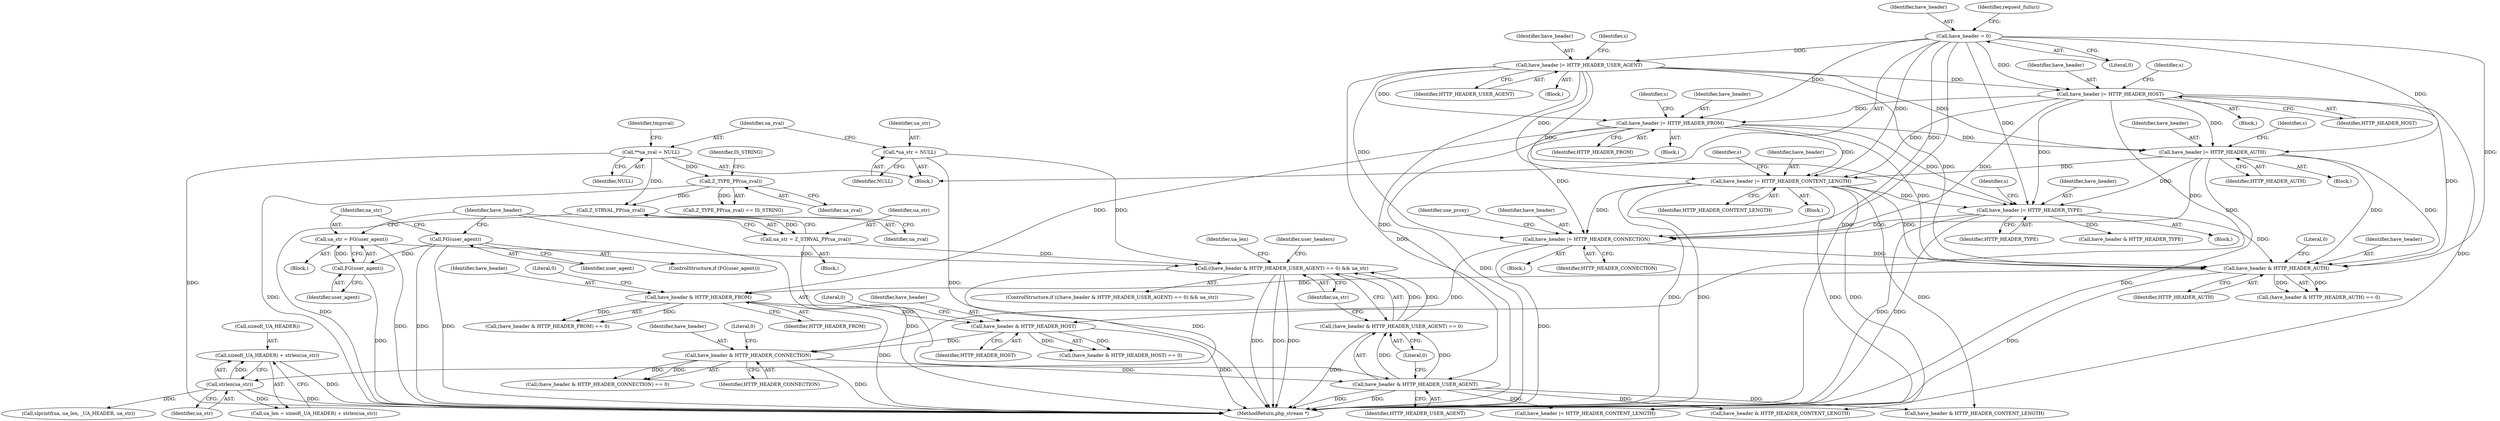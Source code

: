 digraph "0_php-src_523f230c831d7b33353203fa34aee4e92ac12bba@API" {
"1002196" [label="(Call,sizeof(_UA_HEADER) + strlen(ua_str))"];
"1002199" [label="(Call,strlen(ua_str))"];
"1002184" [label="(Call,((have_header & HTTP_HEADER_USER_AGENT) == 0) && ua_str)"];
"1002185" [label="(Call,(have_header & HTTP_HEADER_USER_AGENT) == 0)"];
"1002186" [label="(Call,have_header & HTTP_HEADER_USER_AGENT)"];
"1002145" [label="(Call,have_header & HTTP_HEADER_CONNECTION)"];
"1002072" [label="(Call,have_header & HTTP_HEADER_HOST)"];
"1002049" [label="(Call,have_header & HTTP_HEADER_FROM)"];
"1001969" [label="(Call,have_header & HTTP_HEADER_AUTH)"];
"1001543" [label="(Call,have_header |= HTTP_HEADER_USER_AGENT)"];
"1000240" [label="(Call,have_header = 0)"];
"1001795" [label="(Call,have_header |= HTTP_HEADER_CONNECTION)"];
"1001753" [label="(Call,have_header |= HTTP_HEADER_TYPE)"];
"1001711" [label="(Call,have_header |= HTTP_HEADER_CONTENT_LENGTH)"];
"1001669" [label="(Call,have_header |= HTTP_HEADER_AUTH)"];
"1001585" [label="(Call,have_header |= HTTP_HEADER_HOST)"];
"1001627" [label="(Call,have_header |= HTTP_HEADER_FROM)"];
"1002170" [label="(Call,ua_str = Z_STRVAL_PP(ua_zval))"];
"1002172" [label="(Call,Z_STRVAL_PP(ua_zval))"];
"1000188" [label="(Call,**ua_zval = NULL)"];
"1002166" [label="(Call,Z_TYPE_PP(ua_zval))"];
"1002179" [label="(Call,ua_str = FG(user_agent))"];
"1002181" [label="(Call,FG(user_agent))"];
"1002176" [label="(Call,FG(user_agent))"];
"1000184" [label="(Call,*ua_str = NULL)"];
"1002147" [label="(Identifier,HTTP_HEADER_CONNECTION)"];
"1001545" [label="(Identifier,HTTP_HEADER_USER_AGENT)"];
"1001717" [label="(Identifier,s)"];
"1001754" [label="(Identifier,have_header)"];
"1001794" [label="(Block,)"];
"1002171" [label="(Identifier,ua_str)"];
"1002169" [label="(Block,)"];
"1001800" [label="(Identifier,use_proxy)"];
"1002165" [label="(Call,Z_TYPE_PP(ua_zval) == IS_STRING)"];
"1001755" [label="(Identifier,HTTP_HEADER_TYPE)"];
"1002183" [label="(ControlStructure,if (((have_header & HTTP_HEADER_USER_AGENT) == 0) && ua_str))"];
"1002195" [label="(Identifier,ua_len)"];
"1000193" [label="(Identifier,tmpzval)"];
"1001669" [label="(Call,have_header |= HTTP_HEADER_AUTH)"];
"1000189" [label="(Identifier,ua_zval)"];
"1002049" [label="(Call,have_header & HTTP_HEADER_FROM)"];
"1001671" [label="(Identifier,HTTP_HEADER_AUTH)"];
"1000241" [label="(Identifier,have_header)"];
"1002071" [label="(Call,(have_header & HTTP_HEADER_HOST) == 0)"];
"1002051" [label="(Identifier,HTTP_HEADER_FROM)"];
"1001542" [label="(Block,)"];
"1002144" [label="(Call,(have_header & HTTP_HEADER_CONNECTION) == 0)"];
"1002217" [label="(Call,slprintf(ua, ua_len, _UA_HEADER, ua_str))"];
"1003241" [label="(MethodReturn,php_stream *)"];
"1001584" [label="(Block,)"];
"1001712" [label="(Identifier,have_header)"];
"1002184" [label="(Call,((have_header & HTTP_HEADER_USER_AGENT) == 0) && ua_str)"];
"1001969" [label="(Call,have_header & HTTP_HEADER_AUTH)"];
"1001629" [label="(Identifier,HTTP_HEADER_FROM)"];
"1002190" [label="(Identifier,ua_str)"];
"1002145" [label="(Call,have_header & HTTP_HEADER_CONNECTION)"];
"1002345" [label="(Call,have_header & HTTP_HEADER_TYPE)"];
"1000242" [label="(Literal,0)"];
"1002073" [label="(Identifier,have_header)"];
"1002185" [label="(Call,(have_header & HTTP_HEADER_USER_AGENT) == 0)"];
"1002196" [label="(Call,sizeof(_UA_HEADER) + strlen(ua_str))"];
"1001627" [label="(Call,have_header |= HTTP_HEADER_FROM)"];
"1000240" [label="(Call,have_header = 0)"];
"1000185" [label="(Identifier,ua_str)"];
"1001543" [label="(Call,have_header |= HTTP_HEADER_USER_AGENT)"];
"1002170" [label="(Call,ua_str = Z_STRVAL_PP(ua_zval))"];
"1001710" [label="(Block,)"];
"1001586" [label="(Identifier,have_header)"];
"1002052" [label="(Literal,0)"];
"1002181" [label="(Call,FG(user_agent))"];
"1001713" [label="(Identifier,HTTP_HEADER_CONTENT_LENGTH)"];
"1002072" [label="(Call,have_header & HTTP_HEADER_HOST)"];
"1001585" [label="(Call,have_header |= HTTP_HEADER_HOST)"];
"1002187" [label="(Identifier,have_header)"];
"1001972" [label="(Literal,0)"];
"1002177" [label="(Identifier,user_agent)"];
"1002176" [label="(Call,FG(user_agent))"];
"1002173" [label="(Identifier,ua_zval)"];
"1000188" [label="(Call,**ua_zval = NULL)"];
"1002250" [label="(Call,have_header & HTTP_HEADER_CONTENT_LENGTH)"];
"1001544" [label="(Identifier,have_header)"];
"1002168" [label="(Identifier,IS_STRING)"];
"1001970" [label="(Identifier,have_header)"];
"1001675" [label="(Identifier,s)"];
"1001670" [label="(Identifier,have_header)"];
"1002178" [label="(Block,)"];
"1002172" [label="(Call,Z_STRVAL_PP(ua_zval))"];
"1002048" [label="(Call,(have_header & HTTP_HEADER_FROM) == 0)"];
"1001796" [label="(Identifier,have_header)"];
"1001752" [label="(Block,)"];
"1002194" [label="(Call,ua_len = sizeof(_UA_HEADER) + strlen(ua_str))"];
"1002075" [label="(Literal,0)"];
"1002180" [label="(Identifier,ua_str)"];
"1002179" [label="(Call,ua_str = FG(user_agent))"];
"1002146" [label="(Identifier,have_header)"];
"1002186" [label="(Call,have_header & HTTP_HEADER_USER_AGENT)"];
"1002199" [label="(Call,strlen(ua_str))"];
"1002327" [label="(Call,have_header & HTTP_HEADER_CONTENT_LENGTH)"];
"1002074" [label="(Identifier,HTTP_HEADER_HOST)"];
"1002241" [label="(Identifier,user_headers)"];
"1002197" [label="(Call,sizeof(_UA_HEADER))"];
"1001711" [label="(Call,have_header |= HTTP_HEADER_CONTENT_LENGTH)"];
"1001797" [label="(Identifier,HTTP_HEADER_CONNECTION)"];
"1001549" [label="(Identifier,s)"];
"1002050" [label="(Identifier,have_header)"];
"1001628" [label="(Identifier,have_header)"];
"1002284" [label="(Call,have_header |= HTTP_HEADER_CONTENT_LENGTH)"];
"1001753" [label="(Call,have_header |= HTTP_HEADER_TYPE)"];
"1001795" [label="(Call,have_header |= HTTP_HEADER_CONNECTION)"];
"1001587" [label="(Identifier,HTTP_HEADER_HOST)"];
"1000190" [label="(Identifier,NULL)"];
"1000186" [label="(Identifier,NULL)"];
"1000161" [label="(Block,)"];
"1001971" [label="(Identifier,HTTP_HEADER_AUTH)"];
"1002200" [label="(Identifier,ua_str)"];
"1002175" [label="(ControlStructure,if (FG(user_agent)))"];
"1002166" [label="(Call,Z_TYPE_PP(ua_zval))"];
"1002182" [label="(Identifier,user_agent)"];
"1000184" [label="(Call,*ua_str = NULL)"];
"1002148" [label="(Literal,0)"];
"1002189" [label="(Literal,0)"];
"1001668" [label="(Block,)"];
"1001759" [label="(Identifier,s)"];
"1001626" [label="(Block,)"];
"1001633" [label="(Identifier,s)"];
"1000245" [label="(Identifier,request_fulluri)"];
"1001591" [label="(Identifier,s)"];
"1002167" [label="(Identifier,ua_zval)"];
"1001968" [label="(Call,(have_header & HTTP_HEADER_AUTH) == 0)"];
"1002188" [label="(Identifier,HTTP_HEADER_USER_AGENT)"];
"1002196" -> "1002194"  [label="AST: "];
"1002196" -> "1002199"  [label="CFG: "];
"1002197" -> "1002196"  [label="AST: "];
"1002199" -> "1002196"  [label="AST: "];
"1002194" -> "1002196"  [label="CFG: "];
"1002196" -> "1003241"  [label="DDG: "];
"1002199" -> "1002196"  [label="DDG: "];
"1002199" -> "1002200"  [label="CFG: "];
"1002200" -> "1002199"  [label="AST: "];
"1002199" -> "1003241"  [label="DDG: "];
"1002199" -> "1002194"  [label="DDG: "];
"1002184" -> "1002199"  [label="DDG: "];
"1002199" -> "1002217"  [label="DDG: "];
"1002184" -> "1002183"  [label="AST: "];
"1002184" -> "1002185"  [label="CFG: "];
"1002184" -> "1002190"  [label="CFG: "];
"1002185" -> "1002184"  [label="AST: "];
"1002190" -> "1002184"  [label="AST: "];
"1002195" -> "1002184"  [label="CFG: "];
"1002241" -> "1002184"  [label="CFG: "];
"1002184" -> "1003241"  [label="DDG: "];
"1002184" -> "1003241"  [label="DDG: "];
"1002184" -> "1003241"  [label="DDG: "];
"1002185" -> "1002184"  [label="DDG: "];
"1002185" -> "1002184"  [label="DDG: "];
"1002170" -> "1002184"  [label="DDG: "];
"1002179" -> "1002184"  [label="DDG: "];
"1000184" -> "1002184"  [label="DDG: "];
"1002185" -> "1002189"  [label="CFG: "];
"1002186" -> "1002185"  [label="AST: "];
"1002189" -> "1002185"  [label="AST: "];
"1002190" -> "1002185"  [label="CFG: "];
"1002185" -> "1003241"  [label="DDG: "];
"1002186" -> "1002185"  [label="DDG: "];
"1002186" -> "1002185"  [label="DDG: "];
"1002186" -> "1002188"  [label="CFG: "];
"1002187" -> "1002186"  [label="AST: "];
"1002188" -> "1002186"  [label="AST: "];
"1002189" -> "1002186"  [label="CFG: "];
"1002186" -> "1003241"  [label="DDG: "];
"1002186" -> "1003241"  [label="DDG: "];
"1002145" -> "1002186"  [label="DDG: "];
"1001543" -> "1002186"  [label="DDG: "];
"1002186" -> "1002250"  [label="DDG: "];
"1002186" -> "1002284"  [label="DDG: "];
"1002186" -> "1002327"  [label="DDG: "];
"1002145" -> "1002144"  [label="AST: "];
"1002145" -> "1002147"  [label="CFG: "];
"1002146" -> "1002145"  [label="AST: "];
"1002147" -> "1002145"  [label="AST: "];
"1002148" -> "1002145"  [label="CFG: "];
"1002145" -> "1003241"  [label="DDG: "];
"1002145" -> "1002144"  [label="DDG: "];
"1002145" -> "1002144"  [label="DDG: "];
"1002072" -> "1002145"  [label="DDG: "];
"1001795" -> "1002145"  [label="DDG: "];
"1002072" -> "1002071"  [label="AST: "];
"1002072" -> "1002074"  [label="CFG: "];
"1002073" -> "1002072"  [label="AST: "];
"1002074" -> "1002072"  [label="AST: "];
"1002075" -> "1002072"  [label="CFG: "];
"1002072" -> "1003241"  [label="DDG: "];
"1002072" -> "1002071"  [label="DDG: "];
"1002072" -> "1002071"  [label="DDG: "];
"1002049" -> "1002072"  [label="DDG: "];
"1001585" -> "1002072"  [label="DDG: "];
"1002049" -> "1002048"  [label="AST: "];
"1002049" -> "1002051"  [label="CFG: "];
"1002050" -> "1002049"  [label="AST: "];
"1002051" -> "1002049"  [label="AST: "];
"1002052" -> "1002049"  [label="CFG: "];
"1002049" -> "1003241"  [label="DDG: "];
"1002049" -> "1002048"  [label="DDG: "];
"1002049" -> "1002048"  [label="DDG: "];
"1001969" -> "1002049"  [label="DDG: "];
"1001627" -> "1002049"  [label="DDG: "];
"1001969" -> "1001968"  [label="AST: "];
"1001969" -> "1001971"  [label="CFG: "];
"1001970" -> "1001969"  [label="AST: "];
"1001971" -> "1001969"  [label="AST: "];
"1001972" -> "1001969"  [label="CFG: "];
"1001969" -> "1003241"  [label="DDG: "];
"1001969" -> "1001968"  [label="DDG: "];
"1001969" -> "1001968"  [label="DDG: "];
"1001543" -> "1001969"  [label="DDG: "];
"1001795" -> "1001969"  [label="DDG: "];
"1001753" -> "1001969"  [label="DDG: "];
"1001711" -> "1001969"  [label="DDG: "];
"1001669" -> "1001969"  [label="DDG: "];
"1001669" -> "1001969"  [label="DDG: "];
"1001585" -> "1001969"  [label="DDG: "];
"1000240" -> "1001969"  [label="DDG: "];
"1001627" -> "1001969"  [label="DDG: "];
"1001543" -> "1001542"  [label="AST: "];
"1001543" -> "1001545"  [label="CFG: "];
"1001544" -> "1001543"  [label="AST: "];
"1001545" -> "1001543"  [label="AST: "];
"1001549" -> "1001543"  [label="CFG: "];
"1001543" -> "1003241"  [label="DDG: "];
"1000240" -> "1001543"  [label="DDG: "];
"1001543" -> "1001585"  [label="DDG: "];
"1001543" -> "1001627"  [label="DDG: "];
"1001543" -> "1001669"  [label="DDG: "];
"1001543" -> "1001711"  [label="DDG: "];
"1001543" -> "1001753"  [label="DDG: "];
"1001543" -> "1001795"  [label="DDG: "];
"1000240" -> "1000161"  [label="AST: "];
"1000240" -> "1000242"  [label="CFG: "];
"1000241" -> "1000240"  [label="AST: "];
"1000242" -> "1000240"  [label="AST: "];
"1000245" -> "1000240"  [label="CFG: "];
"1000240" -> "1003241"  [label="DDG: "];
"1000240" -> "1001585"  [label="DDG: "];
"1000240" -> "1001627"  [label="DDG: "];
"1000240" -> "1001669"  [label="DDG: "];
"1000240" -> "1001711"  [label="DDG: "];
"1000240" -> "1001753"  [label="DDG: "];
"1000240" -> "1001795"  [label="DDG: "];
"1001795" -> "1001794"  [label="AST: "];
"1001795" -> "1001797"  [label="CFG: "];
"1001796" -> "1001795"  [label="AST: "];
"1001797" -> "1001795"  [label="AST: "];
"1001800" -> "1001795"  [label="CFG: "];
"1001795" -> "1003241"  [label="DDG: "];
"1001753" -> "1001795"  [label="DDG: "];
"1001711" -> "1001795"  [label="DDG: "];
"1001669" -> "1001795"  [label="DDG: "];
"1001585" -> "1001795"  [label="DDG: "];
"1001627" -> "1001795"  [label="DDG: "];
"1001753" -> "1001752"  [label="AST: "];
"1001753" -> "1001755"  [label="CFG: "];
"1001754" -> "1001753"  [label="AST: "];
"1001755" -> "1001753"  [label="AST: "];
"1001759" -> "1001753"  [label="CFG: "];
"1001753" -> "1003241"  [label="DDG: "];
"1001753" -> "1003241"  [label="DDG: "];
"1001711" -> "1001753"  [label="DDG: "];
"1001669" -> "1001753"  [label="DDG: "];
"1001585" -> "1001753"  [label="DDG: "];
"1001627" -> "1001753"  [label="DDG: "];
"1001753" -> "1002345"  [label="DDG: "];
"1001711" -> "1001710"  [label="AST: "];
"1001711" -> "1001713"  [label="CFG: "];
"1001712" -> "1001711"  [label="AST: "];
"1001713" -> "1001711"  [label="AST: "];
"1001717" -> "1001711"  [label="CFG: "];
"1001711" -> "1003241"  [label="DDG: "];
"1001711" -> "1003241"  [label="DDG: "];
"1001669" -> "1001711"  [label="DDG: "];
"1001585" -> "1001711"  [label="DDG: "];
"1001627" -> "1001711"  [label="DDG: "];
"1001711" -> "1002250"  [label="DDG: "];
"1001711" -> "1002284"  [label="DDG: "];
"1001711" -> "1002327"  [label="DDG: "];
"1001669" -> "1001668"  [label="AST: "];
"1001669" -> "1001671"  [label="CFG: "];
"1001670" -> "1001669"  [label="AST: "];
"1001671" -> "1001669"  [label="AST: "];
"1001675" -> "1001669"  [label="CFG: "];
"1001669" -> "1003241"  [label="DDG: "];
"1001585" -> "1001669"  [label="DDG: "];
"1001627" -> "1001669"  [label="DDG: "];
"1001585" -> "1001584"  [label="AST: "];
"1001585" -> "1001587"  [label="CFG: "];
"1001586" -> "1001585"  [label="AST: "];
"1001587" -> "1001585"  [label="AST: "];
"1001591" -> "1001585"  [label="CFG: "];
"1001585" -> "1003241"  [label="DDG: "];
"1001585" -> "1001627"  [label="DDG: "];
"1001627" -> "1001626"  [label="AST: "];
"1001627" -> "1001629"  [label="CFG: "];
"1001628" -> "1001627"  [label="AST: "];
"1001629" -> "1001627"  [label="AST: "];
"1001633" -> "1001627"  [label="CFG: "];
"1001627" -> "1003241"  [label="DDG: "];
"1002170" -> "1002169"  [label="AST: "];
"1002170" -> "1002172"  [label="CFG: "];
"1002171" -> "1002170"  [label="AST: "];
"1002172" -> "1002170"  [label="AST: "];
"1002187" -> "1002170"  [label="CFG: "];
"1002170" -> "1003241"  [label="DDG: "];
"1002172" -> "1002170"  [label="DDG: "];
"1002172" -> "1002173"  [label="CFG: "];
"1002173" -> "1002172"  [label="AST: "];
"1002172" -> "1003241"  [label="DDG: "];
"1000188" -> "1002172"  [label="DDG: "];
"1002166" -> "1002172"  [label="DDG: "];
"1000188" -> "1000161"  [label="AST: "];
"1000188" -> "1000190"  [label="CFG: "];
"1000189" -> "1000188"  [label="AST: "];
"1000190" -> "1000188"  [label="AST: "];
"1000193" -> "1000188"  [label="CFG: "];
"1000188" -> "1003241"  [label="DDG: "];
"1000188" -> "1002166"  [label="DDG: "];
"1002166" -> "1002165"  [label="AST: "];
"1002166" -> "1002167"  [label="CFG: "];
"1002167" -> "1002166"  [label="AST: "];
"1002168" -> "1002166"  [label="CFG: "];
"1002166" -> "1003241"  [label="DDG: "];
"1002166" -> "1002165"  [label="DDG: "];
"1002179" -> "1002178"  [label="AST: "];
"1002179" -> "1002181"  [label="CFG: "];
"1002180" -> "1002179"  [label="AST: "];
"1002181" -> "1002179"  [label="AST: "];
"1002187" -> "1002179"  [label="CFG: "];
"1002179" -> "1003241"  [label="DDG: "];
"1002181" -> "1002179"  [label="DDG: "];
"1002181" -> "1002182"  [label="CFG: "];
"1002182" -> "1002181"  [label="AST: "];
"1002181" -> "1003241"  [label="DDG: "];
"1002176" -> "1002181"  [label="DDG: "];
"1002176" -> "1002175"  [label="AST: "];
"1002176" -> "1002177"  [label="CFG: "];
"1002177" -> "1002176"  [label="AST: "];
"1002180" -> "1002176"  [label="CFG: "];
"1002187" -> "1002176"  [label="CFG: "];
"1002176" -> "1003241"  [label="DDG: "];
"1002176" -> "1003241"  [label="DDG: "];
"1000184" -> "1000161"  [label="AST: "];
"1000184" -> "1000186"  [label="CFG: "];
"1000185" -> "1000184"  [label="AST: "];
"1000186" -> "1000184"  [label="AST: "];
"1000189" -> "1000184"  [label="CFG: "];
"1000184" -> "1003241"  [label="DDG: "];
}
